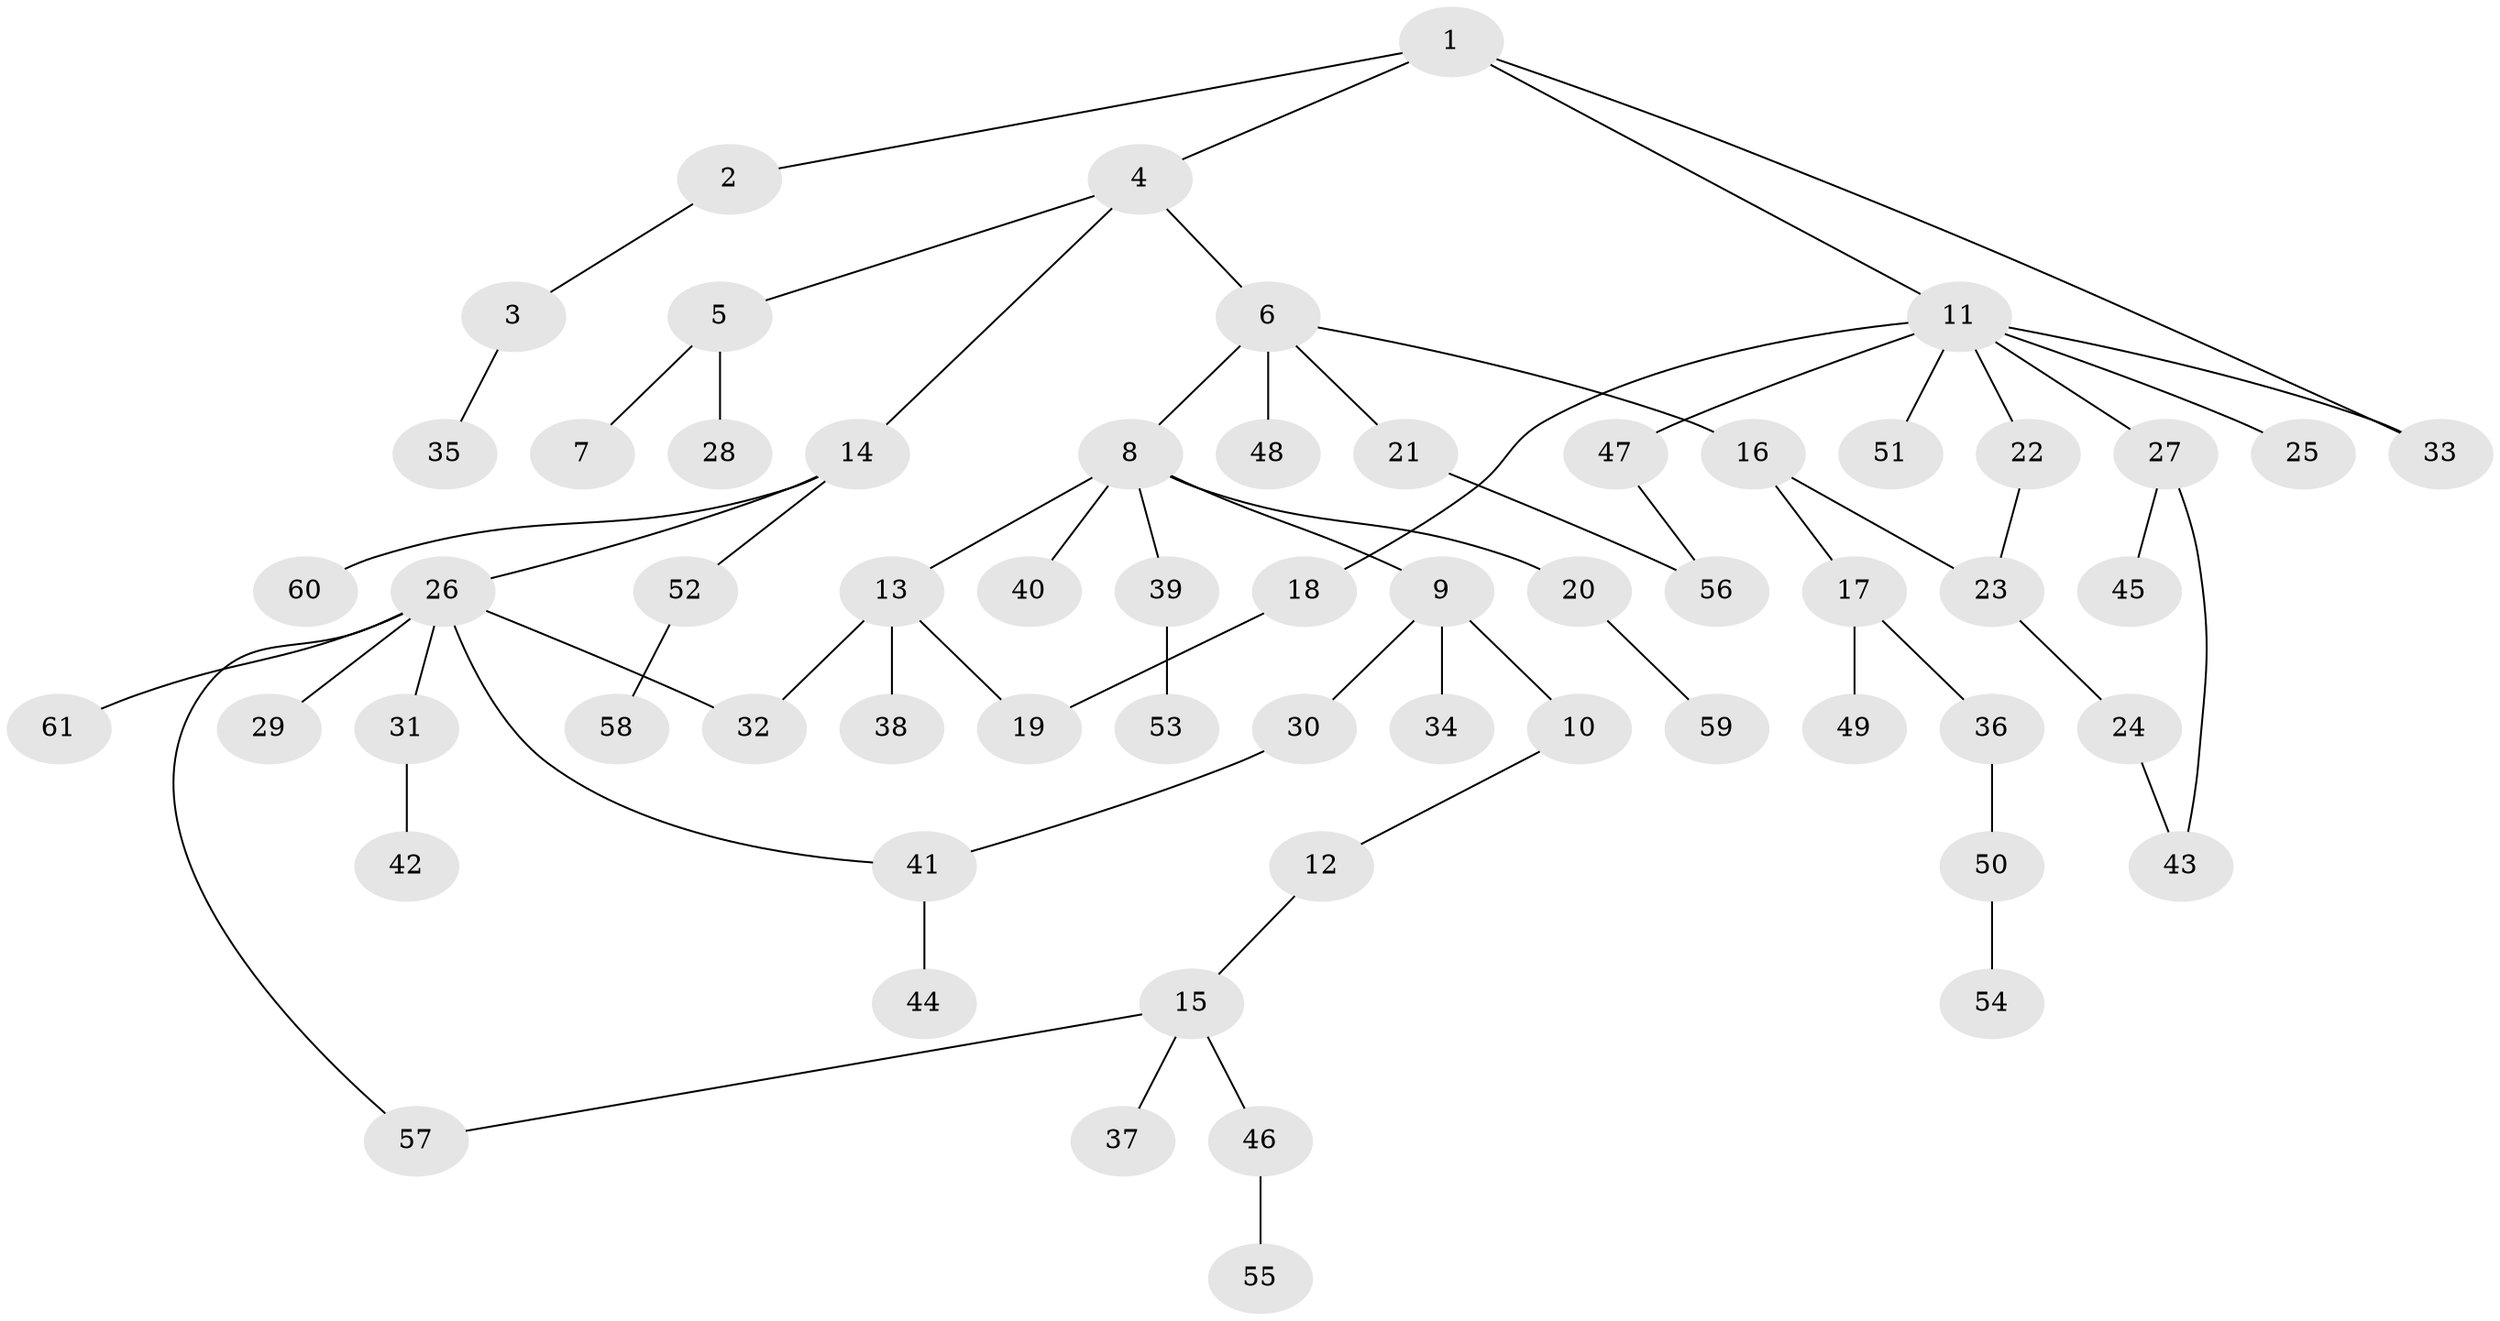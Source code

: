 // coarse degree distribution, {4: 0.06666666666666667, 1: 0.3333333333333333, 3: 0.1, 5: 0.06666666666666667, 7: 0.03333333333333333, 2: 0.36666666666666664, 8: 0.03333333333333333}
// Generated by graph-tools (version 1.1) at 2025/16/03/04/25 18:16:49]
// undirected, 61 vertices, 68 edges
graph export_dot {
graph [start="1"]
  node [color=gray90,style=filled];
  1;
  2;
  3;
  4;
  5;
  6;
  7;
  8;
  9;
  10;
  11;
  12;
  13;
  14;
  15;
  16;
  17;
  18;
  19;
  20;
  21;
  22;
  23;
  24;
  25;
  26;
  27;
  28;
  29;
  30;
  31;
  32;
  33;
  34;
  35;
  36;
  37;
  38;
  39;
  40;
  41;
  42;
  43;
  44;
  45;
  46;
  47;
  48;
  49;
  50;
  51;
  52;
  53;
  54;
  55;
  56;
  57;
  58;
  59;
  60;
  61;
  1 -- 2;
  1 -- 4;
  1 -- 11;
  1 -- 33;
  2 -- 3;
  3 -- 35;
  4 -- 5;
  4 -- 6;
  4 -- 14;
  5 -- 7;
  5 -- 28;
  6 -- 8;
  6 -- 16;
  6 -- 21;
  6 -- 48;
  8 -- 9;
  8 -- 13;
  8 -- 20;
  8 -- 39;
  8 -- 40;
  9 -- 10;
  9 -- 30;
  9 -- 34;
  10 -- 12;
  11 -- 18;
  11 -- 22;
  11 -- 25;
  11 -- 27;
  11 -- 47;
  11 -- 51;
  11 -- 33;
  12 -- 15;
  13 -- 19;
  13 -- 38;
  13 -- 32;
  14 -- 26;
  14 -- 52;
  14 -- 60;
  15 -- 37;
  15 -- 46;
  15 -- 57;
  16 -- 17;
  16 -- 23;
  17 -- 36;
  17 -- 49;
  18 -- 19;
  20 -- 59;
  21 -- 56;
  22 -- 23;
  23 -- 24;
  24 -- 43;
  26 -- 29;
  26 -- 31;
  26 -- 32;
  26 -- 41;
  26 -- 61;
  26 -- 57;
  27 -- 43;
  27 -- 45;
  30 -- 41;
  31 -- 42;
  36 -- 50;
  39 -- 53;
  41 -- 44;
  46 -- 55;
  47 -- 56;
  50 -- 54;
  52 -- 58;
}
